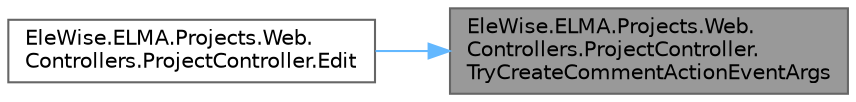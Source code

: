 digraph "EleWise.ELMA.Projects.Web.Controllers.ProjectController.TryCreateCommentActionEventArgs"
{
 // LATEX_PDF_SIZE
  bgcolor="transparent";
  edge [fontname=Helvetica,fontsize=10,labelfontname=Helvetica,labelfontsize=10];
  node [fontname=Helvetica,fontsize=10,shape=box,height=0.2,width=0.4];
  rankdir="RL";
  Node1 [id="Node000001",label="EleWise.ELMA.Projects.Web.\lControllers.ProjectController.\lTryCreateCommentActionEventArgs",height=0.2,width=0.4,color="gray40", fillcolor="grey60", style="filled", fontcolor="black",tooltip="Создать параметры события с задачей, в котором используется модель комментариев со вложениями"];
  Node1 -> Node2 [id="edge1_Node000001_Node000002",dir="back",color="steelblue1",style="solid",tooltip=" "];
  Node2 [id="Node000002",label="EleWise.ELMA.Projects.Web.\lControllers.ProjectController.Edit",height=0.2,width=0.4,color="grey40", fillcolor="white", style="filled",URL="$class_ele_wise_1_1_e_l_m_a_1_1_projects_1_1_web_1_1_controllers_1_1_project_controller.html#a87102bc1377003655bc3e7bdc19a867b",tooltip=" "];
}
